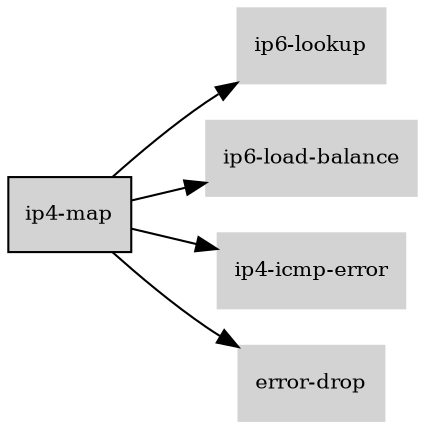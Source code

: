 digraph "ip4_map_subgraph" {
  rankdir=LR;
  node [shape=box, style=filled, fontsize=10, color=lightgray, fontcolor=black, fillcolor=lightgray];
  "ip4-map" [color=black, fontcolor=black, fillcolor=lightgray];
  edge [fontsize=8];
  "ip4-map" -> "ip6-lookup";
  "ip4-map" -> "ip6-load-balance";
  "ip4-map" -> "ip4-icmp-error";
  "ip4-map" -> "error-drop";
}
